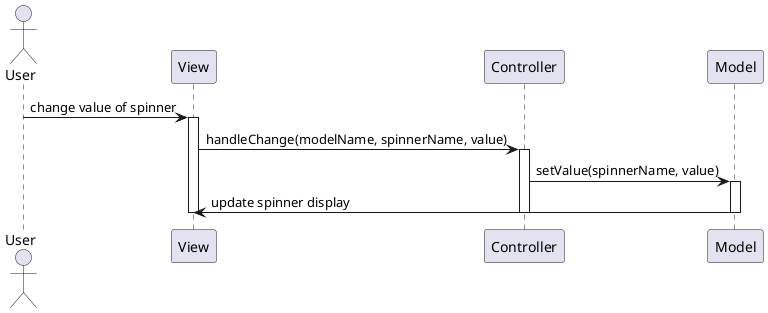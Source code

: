 @startuml mvcsequence

actor User

participant View
participant Controller
Participant Model

User -> View++: change value of spinner
View -> Controller++: handleChange(modelName, spinnerName, value)
Controller -> Model++: setValue(spinnerName, value)
Model -> View: update spinner display
View--
Controller--
Model--

@enduml